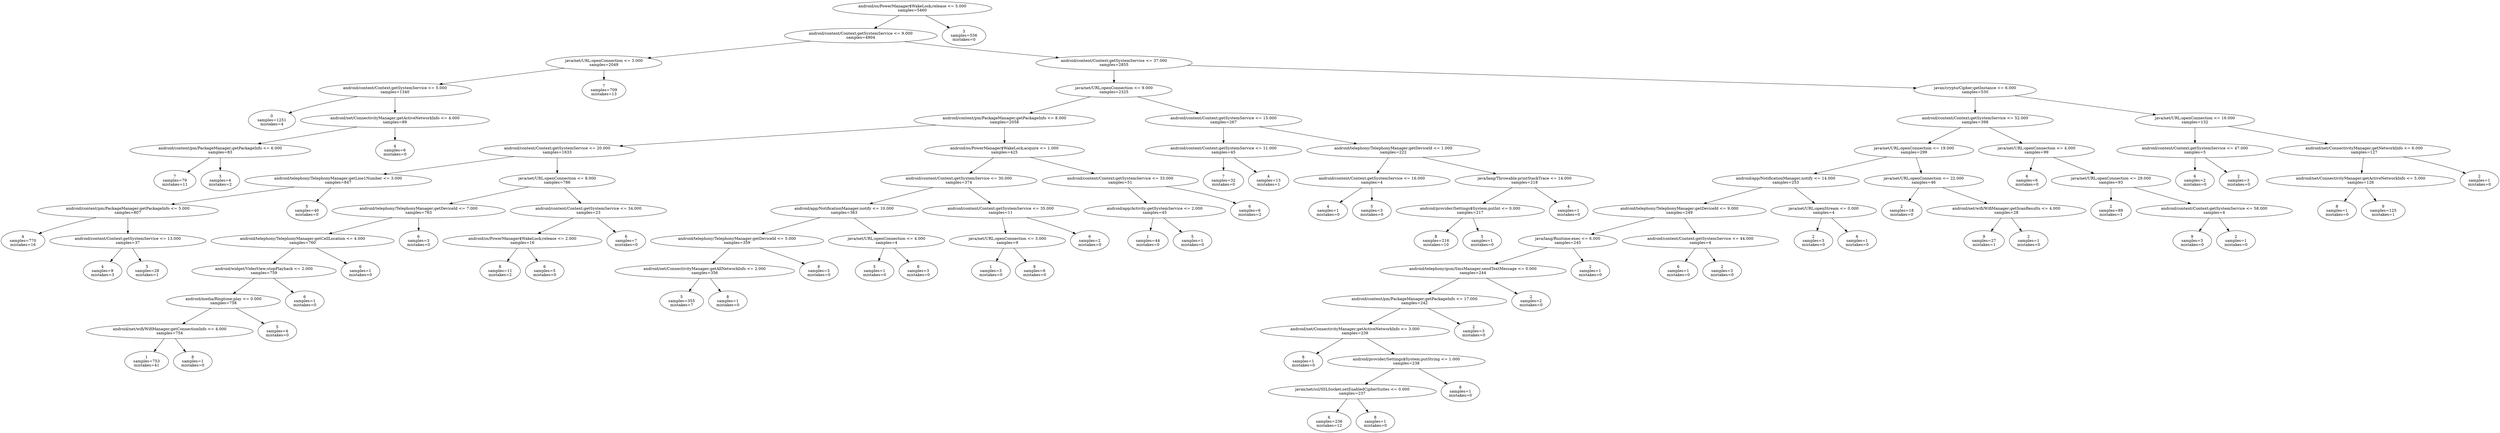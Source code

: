 digraph ClusteringTree {
n_0 [label="android/os/PowerManager$WakeLock;release <= 5.000
samples=\5460"];
n_1 [label="android/content/Context;getSystemService <= 9.000
samples=\4904"];
n_2 [label="3
samples=\556
mistakes=\0"];
n_3 [label="java/net/URL;openConnection <= 3.000
samples=\2049"];
n_4 [label="android/content/Context;getSystemService <= 37.000
samples=\2855"];
n_5 [label="android/content/Context;getSystemService <= 5.000
samples=\1340"];
n_6 [label="7
samples=\709
mistakes=\13"];
n_7 [label="java/net/URL;openConnection <= 9.000
samples=\2325"];
n_8 [label="javax/crypto/Cipher;getInstance <= 6.000
samples=\530"];
n_9 [label="0
samples=\1251
mistakes=\4"];
n_10 [label="android/net/ConnectivityManager;getActiveNetworkInfo <= 4.000
samples=\89"];
n_11 [label="android/content/pm/PackageManager;getPackageInfo <= 8.000
samples=\2058"];
n_12 [label="android/content/Context;getSystemService <= 15.000
samples=\267"];
n_13 [label="android/content/Context;getSystemService <= 52.000
samples=\398"];
n_14 [label="java/net/URL;openConnection <= 16.000
samples=\132"];
n_15 [label="android/content/pm/PackageManager;getPackageInfo <= 6.000
samples=\83"];
n_16 [label="4
samples=\6
mistakes=\0"];
n_17 [label="android/content/Context;getSystemService <= 20.000
samples=\1633"];
n_18 [label="android/os/PowerManager$WakeLock;acquire <= 1.000
samples=\425"];
n_19 [label="android/content/Context;getSystemService <= 11.000
samples=\45"];
n_20 [label="android/telephony/TelephonyManager;getDeviceId <= 1.000
samples=\222"];
n_21 [label="java/net/URL;openConnection <= 19.000
samples=\299"];
n_22 [label="java/net/URL;openConnection <= 4.000
samples=\99"];
n_23 [label="android/content/Context;getSystemService <= 47.000
samples=\5"];
n_24 [label="android/net/ConnectivityManager;getNetworkInfo <= 6.000
samples=\127"];
n_25 [label="7
samples=\79
mistakes=\11"];
n_26 [label="3
samples=\4
mistakes=\2"];
n_27 [label="android/telephony/TelephonyManager;getLine1Number <= 3.000
samples=\847"];
n_28 [label="java/net/URL;openConnection <= 8.000
samples=\786"];
n_29 [label="android/content/Context;getSystemService <= 30.000
samples=\374"];
n_30 [label="android/content/Context;getSystemService <= 33.000
samples=\51"];
n_31 [label="7
samples=\32
mistakes=\0"];
n_32 [label="4
samples=\13
mistakes=\1"];
n_33 [label="android/content/Context;getSystemService <= 16.000
samples=\4"];
n_34 [label="java/lang/Throwable;printStackTrace <= 14.000
samples=\218"];
n_35 [label="android/app/NotificationManager;notify <= 14.000
samples=\253"];
n_36 [label="java/net/URL;openConnection <= 22.000
samples=\46"];
n_37 [label="6
samples=\6
mistakes=\0"];
n_38 [label="java/net/URL;openConnection <= 29.000
samples=\93"];
n_39 [label="6
samples=\2
mistakes=\0"];
n_40 [label="2
samples=\3
mistakes=\0"];
n_41 [label="android/net/ConnectivityManager;getActiveNetworkInfo <= 5.000
samples=\126"];
n_42 [label="2
samples=\1
mistakes=\0"];
n_43 [label="android/content/pm/PackageManager;getPackageInfo <= 5.000
samples=\807"];
n_44 [label="5
samples=\40
mistakes=\0"];
n_45 [label="android/telephony/TelephonyManager;getDeviceId <= 7.000
samples=\763"];
n_46 [label="android/content/Context;getSystemService <= 34.000
samples=\23"];
n_47 [label="android/app/NotificationManager;notify <= 10.000
samples=\363"];
n_48 [label="android/content/Context;getSystemService <= 35.000
samples=\11"];
n_49 [label="android/app/Activity;getSystemService <= 2.000
samples=\45"];
n_50 [label="6
samples=\6
mistakes=\2"];
n_51 [label="4
samples=\1
mistakes=\0"];
n_52 [label="5
samples=\3
mistakes=\0"];
n_53 [label="android/provider/Settings$System;putInt <= 0.000
samples=\217"];
n_54 [label="4
samples=\1
mistakes=\0"];
n_55 [label="android/telephony/TelephonyManager;getDeviceId <= 9.000
samples=\249"];
n_56 [label="java/net/URL;openStream <= 0.000
samples=\4"];
n_57 [label="2
samples=\18
mistakes=\0"];
n_58 [label="android/net/wifi/WifiManager;getScanResults <= 4.000
samples=\28"];
n_59 [label="2
samples=\89
mistakes=\1"];
n_60 [label="android/content/Context;getSystemService <= 58.000
samples=\4"];
n_61 [label="8
samples=\1
mistakes=\0"];
n_62 [label="9
samples=\125
mistakes=\1"];
n_63 [label="4
samples=\770
mistakes=\16"];
n_64 [label="android/content/Context;getSystemService <= 13.000
samples=\37"];
n_65 [label="android/telephony/TelephonyManager;getCellLocation <= 4.000
samples=\760"];
n_66 [label="6
samples=\3
mistakes=\0"];
n_67 [label="android/os/PowerManager$WakeLock;release <= 2.000
samples=\16"];
n_68 [label="6
samples=\7
mistakes=\0"];
n_69 [label="android/telephony/TelephonyManager;getDeviceId <= 5.000
samples=\359"];
n_70 [label="java/net/URL;openConnection <= 4.000
samples=\4"];
n_71 [label="java/net/URL;openConnection <= 3.000
samples=\9"];
n_72 [label="6
samples=\2
mistakes=\0"];
n_73 [label="1
samples=\44
mistakes=\0"];
n_74 [label="5
samples=\1
mistakes=\0"];
n_75 [label="8
samples=\216
mistakes=\10"];
n_76 [label="5
samples=\1
mistakes=\0"];
n_77 [label="java/lang/Runtime;exec <= 6.000
samples=\245"];
n_78 [label="android/content/Context;getSystemService <= 44.000
samples=\4"];
n_79 [label="2
samples=\3
mistakes=\0"];
n_80 [label="6
samples=\1
mistakes=\0"];
n_81 [label="9
samples=\27
mistakes=\1"];
n_82 [label="2
samples=\1
mistakes=\0"];
n_83 [label="9
samples=\3
mistakes=\0"];
n_84 [label="2
samples=\1
mistakes=\0"];
n_85 [label="4
samples=\9
mistakes=\3"];
n_86 [label="5
samples=\28
mistakes=\1"];
n_87 [label="android/widget/VideoView;stopPlayback <= 2.000
samples=\759"];
n_88 [label="6
samples=\1
mistakes=\0"];
n_89 [label="8
samples=\11
mistakes=\2"];
n_90 [label="6
samples=\5
mistakes=\0"];
n_91 [label="android/net/ConnectivityManager;getAllNetworkInfo <= 2.000
samples=\356"];
n_92 [label="8
samples=\3
mistakes=\0"];
n_93 [label="5
samples=\1
mistakes=\0"];
n_94 [label="8
samples=\3
mistakes=\0"];
n_95 [label="1
samples=\3
mistakes=\0"];
n_96 [label="8
samples=\6
mistakes=\0"];
n_97 [label="android/telephony/gsm/SmsManager;sendTextMessage <= 0.000
samples=\244"];
n_98 [label="2
samples=\1
mistakes=\0"];
n_99 [label="6
samples=\1
mistakes=\0"];
n_100 [label="2
samples=\3
mistakes=\0"];
n_101 [label="android/media/Ringtone;play <= 0.000
samples=\758"];
n_102 [label="6
samples=\1
mistakes=\0"];
n_103 [label="5
samples=\355
mistakes=\7"];
n_104 [label="8
samples=\1
mistakes=\0"];
n_105 [label="android/content/pm/PackageManager;getPackageInfo <= 17.000
samples=\242"];
n_106 [label="2
samples=\2
mistakes=\0"];
n_107 [label="android/net/wifi/WifiManager;getConnectionInfo <= 4.000
samples=\754"];
n_108 [label="5
samples=\4
mistakes=\0"];
n_109 [label="android/net/ConnectivityManager;getActiveNetworkInfo <= 3.000
samples=\239"];
n_110 [label="2
samples=\3
mistakes=\0"];
n_111 [label="1
samples=\753
mistakes=\41"];
n_112 [label="8
samples=\1
mistakes=\0"];
n_113 [label="8
samples=\1
mistakes=\0"];
n_114 [label="android/provider/Settings$System;putString <= 1.000
samples=\238"];
n_115 [label="javax/net/ssl/SSLSocket;setEnabledCipherSuites <= 0.000
samples=\237"];
n_116 [label="8
samples=\1
mistakes=\0"];
n_117 [label="6
samples=\236
mistakes=\12"];
n_118 [label="8
samples=\1
mistakes=\0"];
n_0 -> n_1;
n_0 -> n_2;
n_1 -> n_3;
n_1 -> n_4;
n_3 -> n_5;
n_3 -> n_6;
n_4 -> n_7;
n_4 -> n_8;
n_5 -> n_9;
n_5 -> n_10;
n_7 -> n_11;
n_7 -> n_12;
n_8 -> n_13;
n_8 -> n_14;
n_10 -> n_15;
n_10 -> n_16;
n_11 -> n_17;
n_11 -> n_18;
n_12 -> n_19;
n_12 -> n_20;
n_13 -> n_21;
n_13 -> n_22;
n_14 -> n_23;
n_14 -> n_24;
n_15 -> n_25;
n_15 -> n_26;
n_17 -> n_27;
n_17 -> n_28;
n_18 -> n_29;
n_18 -> n_30;
n_19 -> n_31;
n_19 -> n_32;
n_20 -> n_33;
n_20 -> n_34;
n_21 -> n_35;
n_21 -> n_36;
n_22 -> n_37;
n_22 -> n_38;
n_23 -> n_39;
n_23 -> n_40;
n_24 -> n_41;
n_24 -> n_42;
n_27 -> n_43;
n_27 -> n_44;
n_28 -> n_45;
n_28 -> n_46;
n_29 -> n_47;
n_29 -> n_48;
n_30 -> n_49;
n_30 -> n_50;
n_33 -> n_51;
n_33 -> n_52;
n_34 -> n_53;
n_34 -> n_54;
n_35 -> n_55;
n_35 -> n_56;
n_36 -> n_57;
n_36 -> n_58;
n_38 -> n_59;
n_38 -> n_60;
n_41 -> n_61;
n_41 -> n_62;
n_43 -> n_63;
n_43 -> n_64;
n_45 -> n_65;
n_45 -> n_66;
n_46 -> n_67;
n_46 -> n_68;
n_47 -> n_69;
n_47 -> n_70;
n_48 -> n_71;
n_48 -> n_72;
n_49 -> n_73;
n_49 -> n_74;
n_53 -> n_75;
n_53 -> n_76;
n_55 -> n_77;
n_55 -> n_78;
n_56 -> n_79;
n_56 -> n_80;
n_58 -> n_81;
n_58 -> n_82;
n_60 -> n_83;
n_60 -> n_84;
n_64 -> n_85;
n_64 -> n_86;
n_65 -> n_87;
n_65 -> n_88;
n_67 -> n_89;
n_67 -> n_90;
n_69 -> n_91;
n_69 -> n_92;
n_70 -> n_93;
n_70 -> n_94;
n_71 -> n_95;
n_71 -> n_96;
n_77 -> n_97;
n_77 -> n_98;
n_78 -> n_99;
n_78 -> n_100;
n_87 -> n_101;
n_87 -> n_102;
n_91 -> n_103;
n_91 -> n_104;
n_97 -> n_105;
n_97 -> n_106;
n_101 -> n_107;
n_101 -> n_108;
n_105 -> n_109;
n_105 -> n_110;
n_107 -> n_111;
n_107 -> n_112;
n_109 -> n_113;
n_109 -> n_114;
n_114 -> n_115;
n_114 -> n_116;
n_115 -> n_117;
n_115 -> n_118;
}
